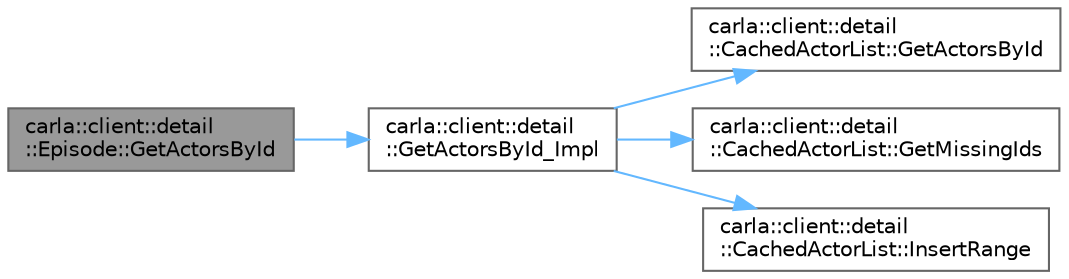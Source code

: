 digraph "carla::client::detail::Episode::GetActorsById"
{
 // INTERACTIVE_SVG=YES
 // LATEX_PDF_SIZE
  bgcolor="transparent";
  edge [fontname=Helvetica,fontsize=10,labelfontname=Helvetica,labelfontsize=10];
  node [fontname=Helvetica,fontsize=10,shape=box,height=0.2,width=0.4];
  rankdir="LR";
  Node1 [id="Node000001",label="carla::client::detail\l::Episode::GetActorsById",height=0.2,width=0.4,color="gray40", fillcolor="grey60", style="filled", fontcolor="black",tooltip=" "];
  Node1 -> Node2 [id="edge1_Node000001_Node000002",color="steelblue1",style="solid",tooltip=" "];
  Node2 [id="Node000002",label="carla::client::detail\l::GetActorsById_Impl",height=0.2,width=0.4,color="grey40", fillcolor="white", style="filled",URL="$d8/dcd/namespacecarla_1_1client_1_1detail.html#a30df6469e31dff8ae7db4644facb3dfb",tooltip=" "];
  Node2 -> Node3 [id="edge2_Node000002_Node000003",color="steelblue1",style="solid",tooltip=" "];
  Node3 [id="Node000003",label="carla::client::detail\l::CachedActorList::GetActorsById",height=0.2,width=0.4,color="grey40", fillcolor="white", style="filled",URL="$de/dfc/classcarla_1_1client_1_1detail_1_1CachedActorList.html#ab37f94cd03b38494fe0875f1e8f3427c",tooltip="Retrieve the actors matching the ids in range."];
  Node2 -> Node4 [id="edge3_Node000002_Node000004",color="steelblue1",style="solid",tooltip=" "];
  Node4 [id="Node000004",label="carla::client::detail\l::CachedActorList::GetMissingIds",height=0.2,width=0.4,color="grey40", fillcolor="white", style="filled",URL="$de/dfc/classcarla_1_1client_1_1detail_1_1CachedActorList.html#aec92273a1c18af363db7f5f4f332c200",tooltip="Return the actor ids present in range that haven't been added to this list."];
  Node2 -> Node5 [id="edge4_Node000002_Node000005",color="steelblue1",style="solid",tooltip=" "];
  Node5 [id="Node000005",label="carla::client::detail\l::CachedActorList::InsertRange",height=0.2,width=0.4,color="grey40", fillcolor="white", style="filled",URL="$de/dfc/classcarla_1_1client_1_1detail_1_1CachedActorList.html#a27188adf815a78eeed8ea0b5b87753a8",tooltip="Inserts a range containing actors."];
}
